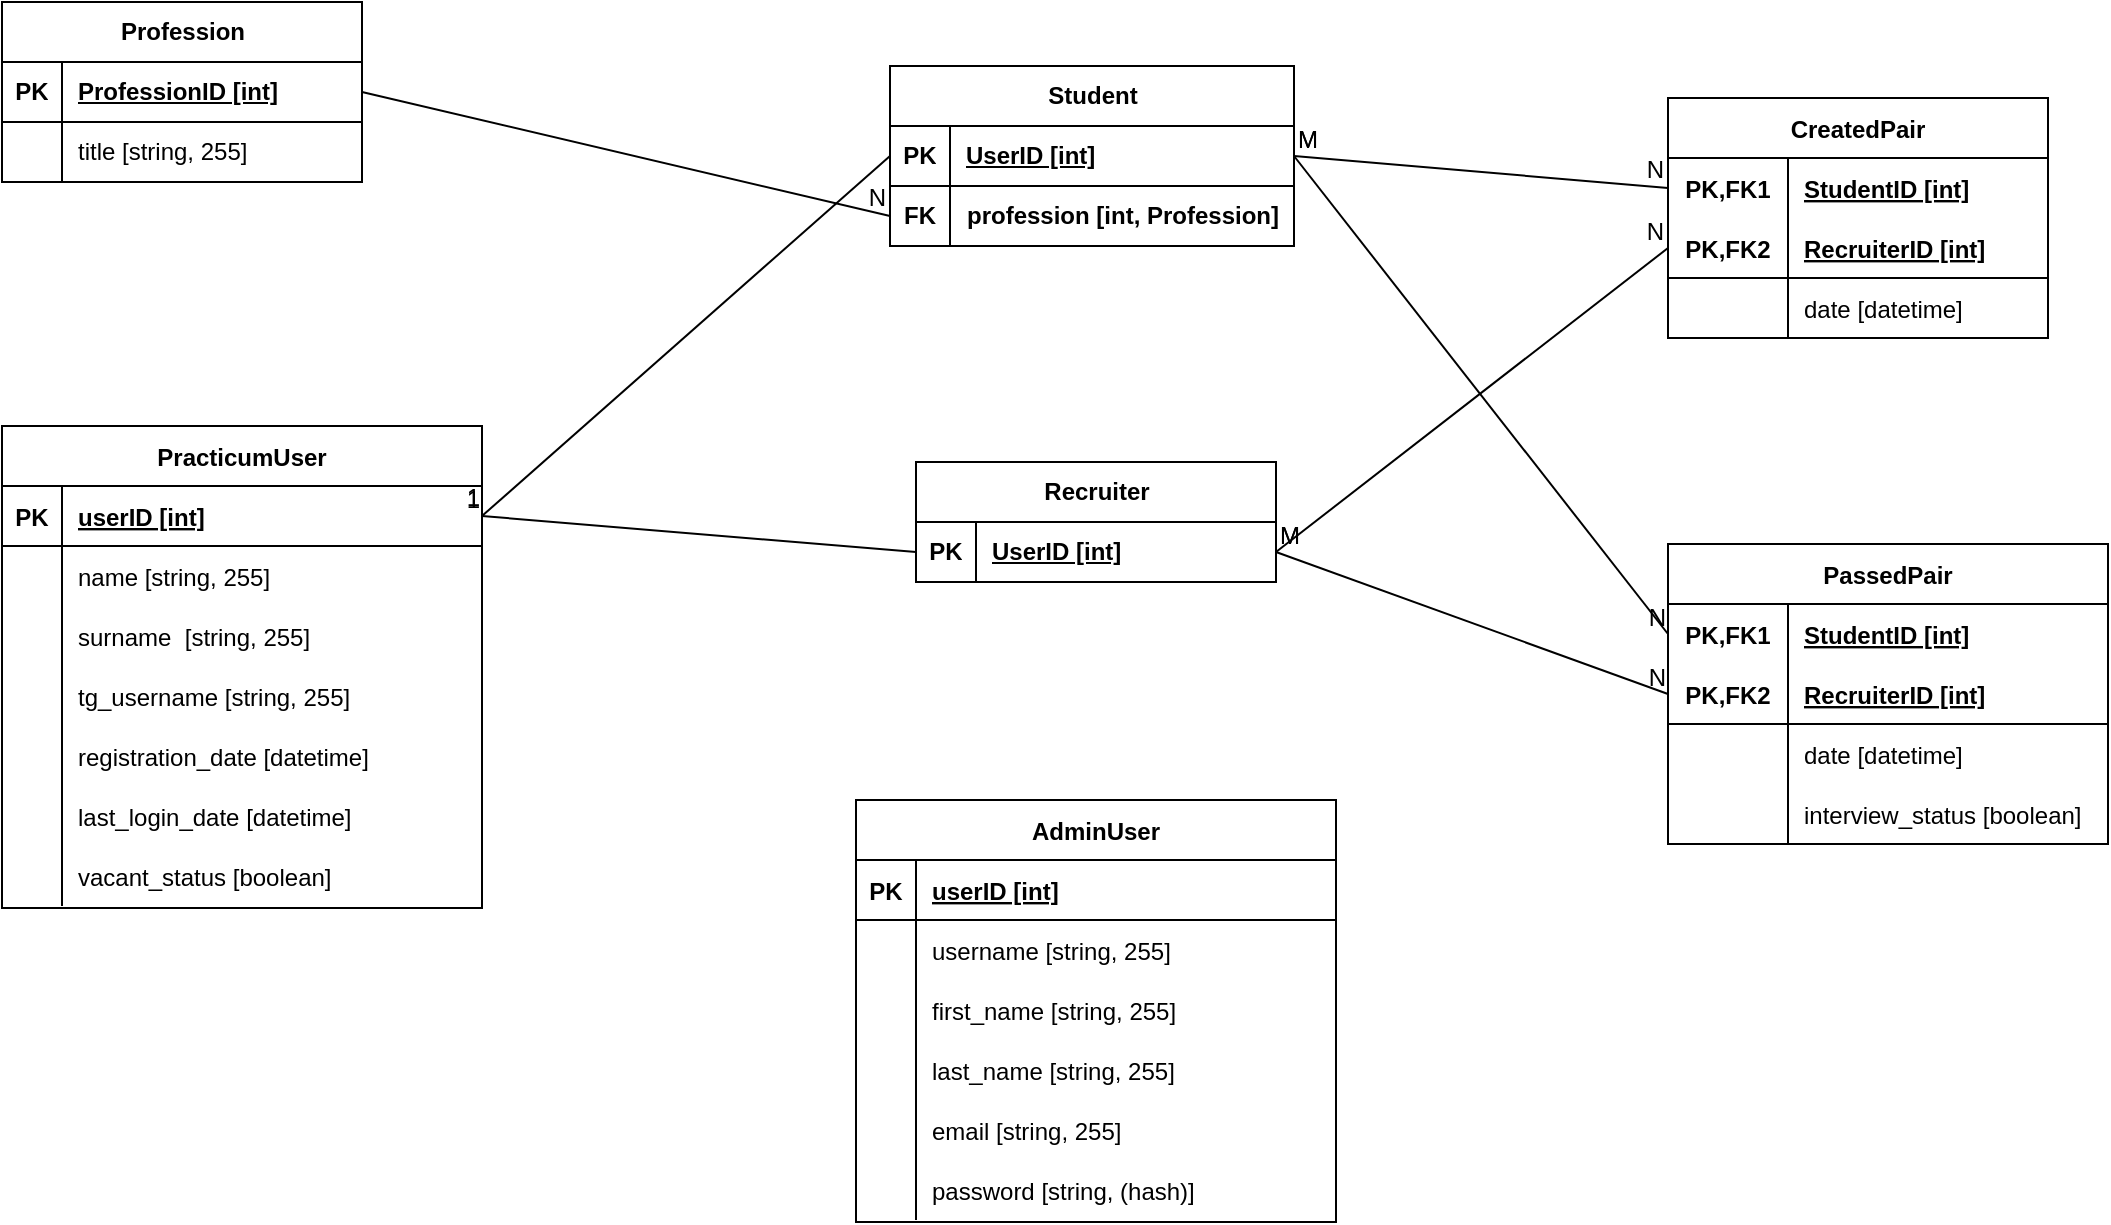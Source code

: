 <mxfile version="21.7.2" type="device">
  <diagram id="mculKDjWNxcwX99uYk2L" name="Страница 1">
    <mxGraphModel dx="1626" dy="791" grid="0" gridSize="10" guides="1" tooltips="1" connect="1" arrows="1" fold="1" page="1" pageScale="1" pageWidth="400000" pageHeight="400000" math="0" shadow="0">
      <root>
        <mxCell id="0" />
        <mxCell id="1" parent="0" />
        <mxCell id="CzE8QsRGte8Shj3lOqac-1" value="PracticumUser" style="shape=table;startSize=30;container=1;collapsible=1;childLayout=tableLayout;fixedRows=1;rowLines=0;fontStyle=1;align=center;resizeLast=1;" parent="1" vertex="1">
          <mxGeometry x="135" y="407" width="240" height="241" as="geometry">
            <mxRectangle x="270" y="170" width="70" height="30" as="alternateBounds" />
          </mxGeometry>
        </mxCell>
        <mxCell id="CzE8QsRGte8Shj3lOqac-2" value="" style="shape=tableRow;horizontal=0;startSize=0;swimlaneHead=0;swimlaneBody=0;fillColor=none;collapsible=0;dropTarget=0;points=[[0,0.5],[1,0.5]];portConstraint=eastwest;top=0;left=0;right=0;bottom=1;" parent="CzE8QsRGte8Shj3lOqac-1" vertex="1">
          <mxGeometry y="30" width="240" height="30" as="geometry" />
        </mxCell>
        <mxCell id="CzE8QsRGte8Shj3lOqac-3" value="PK" style="shape=partialRectangle;connectable=0;fillColor=none;top=0;left=0;bottom=0;right=0;fontStyle=1;overflow=hidden;" parent="CzE8QsRGte8Shj3lOqac-2" vertex="1">
          <mxGeometry width="30" height="30" as="geometry">
            <mxRectangle width="30" height="30" as="alternateBounds" />
          </mxGeometry>
        </mxCell>
        <mxCell id="CzE8QsRGte8Shj3lOqac-4" value="userID [int]" style="shape=partialRectangle;connectable=0;fillColor=none;top=0;left=0;bottom=0;right=0;align=left;spacingLeft=6;fontStyle=5;overflow=hidden;" parent="CzE8QsRGte8Shj3lOqac-2" vertex="1">
          <mxGeometry x="30" width="210" height="30" as="geometry">
            <mxRectangle width="210" height="30" as="alternateBounds" />
          </mxGeometry>
        </mxCell>
        <mxCell id="CzE8QsRGte8Shj3lOqac-8" value="" style="shape=tableRow;horizontal=0;startSize=0;swimlaneHead=0;swimlaneBody=0;fillColor=none;collapsible=0;dropTarget=0;points=[[0,0.5],[1,0.5]];portConstraint=eastwest;top=0;left=0;right=0;bottom=0;" parent="CzE8QsRGte8Shj3lOqac-1" vertex="1">
          <mxGeometry y="60" width="240" height="30" as="geometry" />
        </mxCell>
        <mxCell id="CzE8QsRGte8Shj3lOqac-9" value="" style="shape=partialRectangle;connectable=0;fillColor=none;top=0;left=0;bottom=0;right=0;editable=1;overflow=hidden;" parent="CzE8QsRGte8Shj3lOqac-8" vertex="1">
          <mxGeometry width="30" height="30" as="geometry">
            <mxRectangle width="30" height="30" as="alternateBounds" />
          </mxGeometry>
        </mxCell>
        <mxCell id="CzE8QsRGte8Shj3lOqac-10" value="name [string, 255]" style="shape=partialRectangle;connectable=0;fillColor=none;top=0;left=0;bottom=0;right=0;align=left;spacingLeft=6;overflow=hidden;" parent="CzE8QsRGte8Shj3lOqac-8" vertex="1">
          <mxGeometry x="30" width="210" height="30" as="geometry">
            <mxRectangle width="210" height="30" as="alternateBounds" />
          </mxGeometry>
        </mxCell>
        <mxCell id="CzE8QsRGte8Shj3lOqac-11" value="" style="shape=tableRow;horizontal=0;startSize=0;swimlaneHead=0;swimlaneBody=0;fillColor=none;collapsible=0;dropTarget=0;points=[[0,0.5],[1,0.5]];portConstraint=eastwest;top=0;left=0;right=0;bottom=0;" parent="CzE8QsRGte8Shj3lOqac-1" vertex="1">
          <mxGeometry y="90" width="240" height="30" as="geometry" />
        </mxCell>
        <mxCell id="CzE8QsRGte8Shj3lOqac-12" value="" style="shape=partialRectangle;connectable=0;fillColor=none;top=0;left=0;bottom=0;right=0;editable=1;overflow=hidden;" parent="CzE8QsRGte8Shj3lOqac-11" vertex="1">
          <mxGeometry width="30" height="30" as="geometry">
            <mxRectangle width="30" height="30" as="alternateBounds" />
          </mxGeometry>
        </mxCell>
        <mxCell id="CzE8QsRGte8Shj3lOqac-13" value="surname  [string, 255]" style="shape=partialRectangle;connectable=0;fillColor=none;top=0;left=0;bottom=0;right=0;align=left;spacingLeft=6;overflow=hidden;" parent="CzE8QsRGte8Shj3lOqac-11" vertex="1">
          <mxGeometry x="30" width="210" height="30" as="geometry">
            <mxRectangle width="210" height="30" as="alternateBounds" />
          </mxGeometry>
        </mxCell>
        <mxCell id="CzE8QsRGte8Shj3lOqac-32" value="" style="shape=tableRow;horizontal=0;startSize=0;swimlaneHead=0;swimlaneBody=0;fillColor=none;collapsible=0;dropTarget=0;points=[[0,0.5],[1,0.5]];portConstraint=eastwest;top=0;left=0;right=0;bottom=0;" parent="CzE8QsRGte8Shj3lOqac-1" vertex="1">
          <mxGeometry y="120" width="240" height="30" as="geometry" />
        </mxCell>
        <mxCell id="CzE8QsRGte8Shj3lOqac-33" value="" style="shape=partialRectangle;connectable=0;fillColor=none;top=0;left=0;bottom=0;right=0;editable=1;overflow=hidden;" parent="CzE8QsRGte8Shj3lOqac-32" vertex="1">
          <mxGeometry width="30" height="30" as="geometry">
            <mxRectangle width="30" height="30" as="alternateBounds" />
          </mxGeometry>
        </mxCell>
        <mxCell id="CzE8QsRGte8Shj3lOqac-34" value="tg_username [string, 255]" style="shape=partialRectangle;connectable=0;fillColor=none;top=0;left=0;bottom=0;right=0;align=left;spacingLeft=6;overflow=hidden;" parent="CzE8QsRGte8Shj3lOqac-32" vertex="1">
          <mxGeometry x="30" width="210" height="30" as="geometry">
            <mxRectangle width="210" height="30" as="alternateBounds" />
          </mxGeometry>
        </mxCell>
        <mxCell id="CzE8QsRGte8Shj3lOqac-35" value="" style="shape=tableRow;horizontal=0;startSize=0;swimlaneHead=0;swimlaneBody=0;fillColor=none;collapsible=0;dropTarget=0;points=[[0,0.5],[1,0.5]];portConstraint=eastwest;top=0;left=0;right=0;bottom=0;" parent="CzE8QsRGte8Shj3lOqac-1" vertex="1">
          <mxGeometry y="150" width="240" height="30" as="geometry" />
        </mxCell>
        <mxCell id="CzE8QsRGte8Shj3lOqac-36" value="" style="shape=partialRectangle;connectable=0;fillColor=none;top=0;left=0;bottom=0;right=0;editable=1;overflow=hidden;" parent="CzE8QsRGte8Shj3lOqac-35" vertex="1">
          <mxGeometry width="30" height="30" as="geometry">
            <mxRectangle width="30" height="30" as="alternateBounds" />
          </mxGeometry>
        </mxCell>
        <mxCell id="CzE8QsRGte8Shj3lOqac-37" value="registration_date [datetime]" style="shape=partialRectangle;connectable=0;fillColor=none;top=0;left=0;bottom=0;right=0;align=left;spacingLeft=6;overflow=hidden;" parent="CzE8QsRGte8Shj3lOqac-35" vertex="1">
          <mxGeometry x="30" width="210" height="30" as="geometry">
            <mxRectangle width="210" height="30" as="alternateBounds" />
          </mxGeometry>
        </mxCell>
        <mxCell id="2kjwmSUVlxlNV21aNKd8-40" value="" style="shape=tableRow;horizontal=0;startSize=0;swimlaneHead=0;swimlaneBody=0;fillColor=none;collapsible=0;dropTarget=0;points=[[0,0.5],[1,0.5]];portConstraint=eastwest;top=0;left=0;right=0;bottom=0;" parent="CzE8QsRGte8Shj3lOqac-1" vertex="1">
          <mxGeometry y="180" width="240" height="30" as="geometry" />
        </mxCell>
        <mxCell id="2kjwmSUVlxlNV21aNKd8-41" value="" style="shape=partialRectangle;connectable=0;fillColor=none;top=0;left=0;bottom=0;right=0;editable=1;overflow=hidden;" parent="2kjwmSUVlxlNV21aNKd8-40" vertex="1">
          <mxGeometry width="30" height="30" as="geometry">
            <mxRectangle width="30" height="30" as="alternateBounds" />
          </mxGeometry>
        </mxCell>
        <mxCell id="2kjwmSUVlxlNV21aNKd8-42" value="last_login_date [datetime]" style="shape=partialRectangle;connectable=0;fillColor=none;top=0;left=0;bottom=0;right=0;align=left;spacingLeft=6;overflow=hidden;" parent="2kjwmSUVlxlNV21aNKd8-40" vertex="1">
          <mxGeometry x="30" width="210" height="30" as="geometry">
            <mxRectangle width="210" height="30" as="alternateBounds" />
          </mxGeometry>
        </mxCell>
        <mxCell id="2kjwmSUVlxlNV21aNKd8-37" value="" style="shape=tableRow;horizontal=0;startSize=0;swimlaneHead=0;swimlaneBody=0;fillColor=none;collapsible=0;dropTarget=0;points=[[0,0.5],[1,0.5]];portConstraint=eastwest;top=0;left=0;right=0;bottom=0;" parent="CzE8QsRGte8Shj3lOqac-1" vertex="1">
          <mxGeometry y="210" width="240" height="30" as="geometry" />
        </mxCell>
        <mxCell id="2kjwmSUVlxlNV21aNKd8-38" value="" style="shape=partialRectangle;connectable=0;fillColor=none;top=0;left=0;bottom=0;right=0;editable=1;overflow=hidden;" parent="2kjwmSUVlxlNV21aNKd8-37" vertex="1">
          <mxGeometry width="30" height="30" as="geometry">
            <mxRectangle width="30" height="30" as="alternateBounds" />
          </mxGeometry>
        </mxCell>
        <mxCell id="2kjwmSUVlxlNV21aNKd8-39" value="vacant_status [boolean]" style="shape=partialRectangle;connectable=0;fillColor=none;top=0;left=0;bottom=0;right=0;align=left;spacingLeft=6;overflow=hidden;" parent="2kjwmSUVlxlNV21aNKd8-37" vertex="1">
          <mxGeometry x="30" width="210" height="30" as="geometry">
            <mxRectangle width="210" height="30" as="alternateBounds" />
          </mxGeometry>
        </mxCell>
        <mxCell id="CzE8QsRGte8Shj3lOqac-38" value="CreatedPair" style="shape=table;startSize=30;container=1;collapsible=1;childLayout=tableLayout;fixedRows=1;rowLines=0;fontStyle=1;align=center;resizeLast=1;" parent="1" vertex="1">
          <mxGeometry x="968" y="243" width="190" height="120" as="geometry" />
        </mxCell>
        <mxCell id="CzE8QsRGte8Shj3lOqac-39" value="" style="shape=tableRow;horizontal=0;startSize=0;swimlaneHead=0;swimlaneBody=0;fillColor=none;collapsible=0;dropTarget=0;points=[[0,0.5],[1,0.5]];portConstraint=eastwest;top=0;left=0;right=0;bottom=0;" parent="CzE8QsRGte8Shj3lOqac-38" vertex="1">
          <mxGeometry y="30" width="190" height="30" as="geometry" />
        </mxCell>
        <mxCell id="CzE8QsRGte8Shj3lOqac-40" value="PK,FK1" style="shape=partialRectangle;connectable=0;fillColor=none;top=0;left=0;bottom=0;right=0;fontStyle=1;overflow=hidden;" parent="CzE8QsRGte8Shj3lOqac-39" vertex="1">
          <mxGeometry width="60" height="30" as="geometry">
            <mxRectangle width="60" height="30" as="alternateBounds" />
          </mxGeometry>
        </mxCell>
        <mxCell id="CzE8QsRGte8Shj3lOqac-41" value="StudentID [int]" style="shape=partialRectangle;connectable=0;fillColor=none;top=0;left=0;bottom=0;right=0;align=left;spacingLeft=6;fontStyle=5;overflow=hidden;" parent="CzE8QsRGte8Shj3lOqac-39" vertex="1">
          <mxGeometry x="60" width="130" height="30" as="geometry">
            <mxRectangle width="130" height="30" as="alternateBounds" />
          </mxGeometry>
        </mxCell>
        <mxCell id="CzE8QsRGte8Shj3lOqac-42" value="" style="shape=tableRow;horizontal=0;startSize=0;swimlaneHead=0;swimlaneBody=0;fillColor=none;collapsible=0;dropTarget=0;points=[[0,0.5],[1,0.5]];portConstraint=eastwest;top=0;left=0;right=0;bottom=1;" parent="CzE8QsRGte8Shj3lOqac-38" vertex="1">
          <mxGeometry y="60" width="190" height="30" as="geometry" />
        </mxCell>
        <mxCell id="CzE8QsRGte8Shj3lOqac-43" value="PK,FK2" style="shape=partialRectangle;connectable=0;fillColor=none;top=0;left=0;bottom=0;right=0;fontStyle=1;overflow=hidden;" parent="CzE8QsRGte8Shj3lOqac-42" vertex="1">
          <mxGeometry width="60" height="30" as="geometry">
            <mxRectangle width="60" height="30" as="alternateBounds" />
          </mxGeometry>
        </mxCell>
        <mxCell id="CzE8QsRGte8Shj3lOqac-44" value="RecruiterID [int]" style="shape=partialRectangle;connectable=0;fillColor=none;top=0;left=0;bottom=0;right=0;align=left;spacingLeft=6;fontStyle=5;overflow=hidden;" parent="CzE8QsRGte8Shj3lOqac-42" vertex="1">
          <mxGeometry x="60" width="130" height="30" as="geometry">
            <mxRectangle width="130" height="30" as="alternateBounds" />
          </mxGeometry>
        </mxCell>
        <mxCell id="CzE8QsRGte8Shj3lOqac-45" value="" style="shape=tableRow;horizontal=0;startSize=0;swimlaneHead=0;swimlaneBody=0;fillColor=none;collapsible=0;dropTarget=0;points=[[0,0.5],[1,0.5]];portConstraint=eastwest;top=0;left=0;right=0;bottom=0;" parent="CzE8QsRGte8Shj3lOqac-38" vertex="1">
          <mxGeometry y="90" width="190" height="30" as="geometry" />
        </mxCell>
        <mxCell id="CzE8QsRGte8Shj3lOqac-46" value="" style="shape=partialRectangle;connectable=0;fillColor=none;top=0;left=0;bottom=0;right=0;editable=1;overflow=hidden;" parent="CzE8QsRGte8Shj3lOqac-45" vertex="1">
          <mxGeometry width="60" height="30" as="geometry">
            <mxRectangle width="60" height="30" as="alternateBounds" />
          </mxGeometry>
        </mxCell>
        <mxCell id="CzE8QsRGte8Shj3lOqac-47" value="date [datetime]" style="shape=partialRectangle;connectable=0;fillColor=none;top=0;left=0;bottom=0;right=0;align=left;spacingLeft=6;overflow=hidden;" parent="CzE8QsRGte8Shj3lOqac-45" vertex="1">
          <mxGeometry x="60" width="130" height="30" as="geometry">
            <mxRectangle width="130" height="30" as="alternateBounds" />
          </mxGeometry>
        </mxCell>
        <mxCell id="2kjwmSUVlxlNV21aNKd8-1" value="Recruiter" style="shape=table;startSize=30;container=1;collapsible=1;childLayout=tableLayout;fixedRows=1;rowLines=0;fontStyle=1;align=center;resizeLast=1;html=1;" parent="1" vertex="1">
          <mxGeometry x="592" y="425" width="180" height="60" as="geometry" />
        </mxCell>
        <mxCell id="2kjwmSUVlxlNV21aNKd8-2" value="" style="shape=tableRow;horizontal=0;startSize=0;swimlaneHead=0;swimlaneBody=0;fillColor=none;collapsible=0;dropTarget=0;points=[[0,0.5],[1,0.5]];portConstraint=eastwest;top=0;left=0;right=0;bottom=1;" parent="2kjwmSUVlxlNV21aNKd8-1" vertex="1">
          <mxGeometry y="30" width="180" height="30" as="geometry" />
        </mxCell>
        <mxCell id="2kjwmSUVlxlNV21aNKd8-3" value="PK" style="shape=partialRectangle;connectable=0;fillColor=none;top=0;left=0;bottom=0;right=0;fontStyle=1;overflow=hidden;whiteSpace=wrap;html=1;" parent="2kjwmSUVlxlNV21aNKd8-2" vertex="1">
          <mxGeometry width="30" height="30" as="geometry">
            <mxRectangle width="30" height="30" as="alternateBounds" />
          </mxGeometry>
        </mxCell>
        <mxCell id="2kjwmSUVlxlNV21aNKd8-4" value="UserID [int]" style="shape=partialRectangle;connectable=0;fillColor=none;top=0;left=0;bottom=0;right=0;align=left;spacingLeft=6;fontStyle=5;overflow=hidden;whiteSpace=wrap;html=1;" parent="2kjwmSUVlxlNV21aNKd8-2" vertex="1">
          <mxGeometry x="30" width="150" height="30" as="geometry">
            <mxRectangle width="150" height="30" as="alternateBounds" />
          </mxGeometry>
        </mxCell>
        <mxCell id="2kjwmSUVlxlNV21aNKd8-14" value="Student" style="shape=table;startSize=30;container=1;collapsible=1;childLayout=tableLayout;fixedRows=1;rowLines=0;fontStyle=1;align=center;resizeLast=1;html=1;" parent="1" vertex="1">
          <mxGeometry x="579" y="227" width="202" height="90" as="geometry" />
        </mxCell>
        <mxCell id="2kjwmSUVlxlNV21aNKd8-15" value="" style="shape=tableRow;horizontal=0;startSize=0;swimlaneHead=0;swimlaneBody=0;fillColor=none;collapsible=0;dropTarget=0;points=[[0,0.5],[1,0.5]];portConstraint=eastwest;top=0;left=0;right=0;bottom=1;" parent="2kjwmSUVlxlNV21aNKd8-14" vertex="1">
          <mxGeometry y="30" width="202" height="30" as="geometry" />
        </mxCell>
        <mxCell id="2kjwmSUVlxlNV21aNKd8-16" value="PK" style="shape=partialRectangle;connectable=0;fillColor=none;top=0;left=0;bottom=0;right=0;fontStyle=1;overflow=hidden;whiteSpace=wrap;html=1;" parent="2kjwmSUVlxlNV21aNKd8-15" vertex="1">
          <mxGeometry width="30" height="30" as="geometry">
            <mxRectangle width="30" height="30" as="alternateBounds" />
          </mxGeometry>
        </mxCell>
        <mxCell id="2kjwmSUVlxlNV21aNKd8-17" value="UserID [int]" style="shape=partialRectangle;connectable=0;fillColor=none;top=0;left=0;bottom=0;right=0;align=left;spacingLeft=6;fontStyle=5;overflow=hidden;whiteSpace=wrap;html=1;" parent="2kjwmSUVlxlNV21aNKd8-15" vertex="1">
          <mxGeometry x="30" width="172" height="30" as="geometry">
            <mxRectangle width="172" height="30" as="alternateBounds" />
          </mxGeometry>
        </mxCell>
        <mxCell id="sqCNQ7C6zreJnJRteWXT-55" value="" style="shape=tableRow;horizontal=0;startSize=0;swimlaneHead=0;swimlaneBody=0;fillColor=none;collapsible=0;dropTarget=0;points=[[0,0.5],[1,0.5]];portConstraint=eastwest;top=0;left=0;right=0;bottom=1;" vertex="1" parent="2kjwmSUVlxlNV21aNKd8-14">
          <mxGeometry y="60" width="202" height="30" as="geometry" />
        </mxCell>
        <mxCell id="sqCNQ7C6zreJnJRteWXT-56" value="FK" style="shape=partialRectangle;connectable=0;fillColor=none;top=0;left=0;bottom=0;right=0;fontStyle=1;overflow=hidden;whiteSpace=wrap;html=1;" vertex="1" parent="sqCNQ7C6zreJnJRteWXT-55">
          <mxGeometry width="30" height="30" as="geometry">
            <mxRectangle width="30" height="30" as="alternateBounds" />
          </mxGeometry>
        </mxCell>
        <mxCell id="sqCNQ7C6zreJnJRteWXT-57" value="profession [int, Profession]" style="shape=table;startSize=30;container=1;collapsible=1;childLayout=tableLayout;fixedRows=1;rowLines=0;fontStyle=1;align=center;resizeLast=1;html=1;" vertex="1" parent="sqCNQ7C6zreJnJRteWXT-55">
          <mxGeometry x="30" width="172" height="30" as="geometry">
            <mxRectangle width="172" height="30" as="alternateBounds" />
          </mxGeometry>
        </mxCell>
        <mxCell id="2kjwmSUVlxlNV21aNKd8-25" value="Profession" style="shape=table;startSize=30;container=1;collapsible=1;childLayout=tableLayout;fixedRows=1;rowLines=0;fontStyle=1;align=center;resizeLast=1;html=1;" parent="1" vertex="1">
          <mxGeometry x="135" y="195" width="180" height="90" as="geometry" />
        </mxCell>
        <mxCell id="2kjwmSUVlxlNV21aNKd8-26" value="" style="shape=tableRow;horizontal=0;startSize=0;swimlaneHead=0;swimlaneBody=0;fillColor=none;collapsible=0;dropTarget=0;points=[[0,0.5],[1,0.5]];portConstraint=eastwest;top=0;left=0;right=0;bottom=1;" parent="2kjwmSUVlxlNV21aNKd8-25" vertex="1">
          <mxGeometry y="30" width="180" height="30" as="geometry" />
        </mxCell>
        <mxCell id="2kjwmSUVlxlNV21aNKd8-27" value="PK" style="shape=partialRectangle;connectable=0;fillColor=none;top=0;left=0;bottom=0;right=0;fontStyle=1;overflow=hidden;whiteSpace=wrap;html=1;" parent="2kjwmSUVlxlNV21aNKd8-26" vertex="1">
          <mxGeometry width="30" height="30" as="geometry">
            <mxRectangle width="30" height="30" as="alternateBounds" />
          </mxGeometry>
        </mxCell>
        <mxCell id="2kjwmSUVlxlNV21aNKd8-28" value="ProfessionID [int]" style="shape=partialRectangle;connectable=0;fillColor=none;top=0;left=0;bottom=0;right=0;align=left;spacingLeft=6;fontStyle=5;overflow=hidden;whiteSpace=wrap;html=1;" parent="2kjwmSUVlxlNV21aNKd8-26" vertex="1">
          <mxGeometry x="30" width="150" height="30" as="geometry">
            <mxRectangle width="150" height="30" as="alternateBounds" />
          </mxGeometry>
        </mxCell>
        <mxCell id="2kjwmSUVlxlNV21aNKd8-29" value="" style="shape=tableRow;horizontal=0;startSize=0;swimlaneHead=0;swimlaneBody=0;fillColor=none;collapsible=0;dropTarget=0;points=[[0,0.5],[1,0.5]];portConstraint=eastwest;top=0;left=0;right=0;bottom=0;" parent="2kjwmSUVlxlNV21aNKd8-25" vertex="1">
          <mxGeometry y="60" width="180" height="30" as="geometry" />
        </mxCell>
        <mxCell id="2kjwmSUVlxlNV21aNKd8-30" value="" style="shape=partialRectangle;connectable=0;fillColor=none;top=0;left=0;bottom=0;right=0;editable=1;overflow=hidden;whiteSpace=wrap;html=1;" parent="2kjwmSUVlxlNV21aNKd8-29" vertex="1">
          <mxGeometry width="30" height="30" as="geometry">
            <mxRectangle width="30" height="30" as="alternateBounds" />
          </mxGeometry>
        </mxCell>
        <mxCell id="2kjwmSUVlxlNV21aNKd8-31" value="title [string, 255]" style="shape=partialRectangle;connectable=0;fillColor=none;top=0;left=0;bottom=0;right=0;align=left;spacingLeft=6;overflow=hidden;whiteSpace=wrap;html=1;" parent="2kjwmSUVlxlNV21aNKd8-29" vertex="1">
          <mxGeometry x="30" width="150" height="30" as="geometry">
            <mxRectangle width="150" height="30" as="alternateBounds" />
          </mxGeometry>
        </mxCell>
        <mxCell id="2kjwmSUVlxlNV21aNKd8-32" value="" style="endArrow=none;html=1;rounded=0;exitX=1;exitY=0.5;exitDx=0;exitDy=0;entryX=0;entryY=0.5;entryDx=0;entryDy=0;" parent="1" source="2kjwmSUVlxlNV21aNKd8-26" target="sqCNQ7C6zreJnJRteWXT-55" edge="1">
          <mxGeometry relative="1" as="geometry">
            <mxPoint x="160" y="154" as="sourcePoint" />
            <mxPoint x="320" y="154" as="targetPoint" />
          </mxGeometry>
        </mxCell>
        <mxCell id="2kjwmSUVlxlNV21aNKd8-33" value="N" style="resizable=0;html=1;whiteSpace=wrap;align=right;verticalAlign=bottom;" parent="2kjwmSUVlxlNV21aNKd8-32" connectable="0" vertex="1">
          <mxGeometry x="1" relative="1" as="geometry" />
        </mxCell>
        <mxCell id="2kjwmSUVlxlNV21aNKd8-43" value="PassedPair" style="shape=table;startSize=30;container=1;collapsible=1;childLayout=tableLayout;fixedRows=1;rowLines=0;fontStyle=1;align=center;resizeLast=1;" parent="1" vertex="1">
          <mxGeometry x="968" y="466" width="220" height="150" as="geometry" />
        </mxCell>
        <mxCell id="2kjwmSUVlxlNV21aNKd8-44" value="" style="shape=tableRow;horizontal=0;startSize=0;swimlaneHead=0;swimlaneBody=0;fillColor=none;collapsible=0;dropTarget=0;points=[[0,0.5],[1,0.5]];portConstraint=eastwest;top=0;left=0;right=0;bottom=0;" parent="2kjwmSUVlxlNV21aNKd8-43" vertex="1">
          <mxGeometry y="30" width="220" height="30" as="geometry" />
        </mxCell>
        <mxCell id="2kjwmSUVlxlNV21aNKd8-45" value="PK,FK1" style="shape=partialRectangle;connectable=0;fillColor=none;top=0;left=0;bottom=0;right=0;fontStyle=1;overflow=hidden;" parent="2kjwmSUVlxlNV21aNKd8-44" vertex="1">
          <mxGeometry width="60" height="30" as="geometry">
            <mxRectangle width="60" height="30" as="alternateBounds" />
          </mxGeometry>
        </mxCell>
        <mxCell id="2kjwmSUVlxlNV21aNKd8-46" value="StudentID [int]" style="shape=partialRectangle;connectable=0;fillColor=none;top=0;left=0;bottom=0;right=0;align=left;spacingLeft=6;fontStyle=5;overflow=hidden;" parent="2kjwmSUVlxlNV21aNKd8-44" vertex="1">
          <mxGeometry x="60" width="160" height="30" as="geometry">
            <mxRectangle width="160" height="30" as="alternateBounds" />
          </mxGeometry>
        </mxCell>
        <mxCell id="2kjwmSUVlxlNV21aNKd8-47" value="" style="shape=tableRow;horizontal=0;startSize=0;swimlaneHead=0;swimlaneBody=0;fillColor=none;collapsible=0;dropTarget=0;points=[[0,0.5],[1,0.5]];portConstraint=eastwest;top=0;left=0;right=0;bottom=1;" parent="2kjwmSUVlxlNV21aNKd8-43" vertex="1">
          <mxGeometry y="60" width="220" height="30" as="geometry" />
        </mxCell>
        <mxCell id="2kjwmSUVlxlNV21aNKd8-48" value="PK,FK2" style="shape=partialRectangle;connectable=0;fillColor=none;top=0;left=0;bottom=0;right=0;fontStyle=1;overflow=hidden;" parent="2kjwmSUVlxlNV21aNKd8-47" vertex="1">
          <mxGeometry width="60" height="30" as="geometry">
            <mxRectangle width="60" height="30" as="alternateBounds" />
          </mxGeometry>
        </mxCell>
        <mxCell id="2kjwmSUVlxlNV21aNKd8-49" value="RecruiterID [int]" style="shape=partialRectangle;connectable=0;fillColor=none;top=0;left=0;bottom=0;right=0;align=left;spacingLeft=6;fontStyle=5;overflow=hidden;" parent="2kjwmSUVlxlNV21aNKd8-47" vertex="1">
          <mxGeometry x="60" width="160" height="30" as="geometry">
            <mxRectangle width="160" height="30" as="alternateBounds" />
          </mxGeometry>
        </mxCell>
        <mxCell id="2kjwmSUVlxlNV21aNKd8-50" value="" style="shape=tableRow;horizontal=0;startSize=0;swimlaneHead=0;swimlaneBody=0;fillColor=none;collapsible=0;dropTarget=0;points=[[0,0.5],[1,0.5]];portConstraint=eastwest;top=0;left=0;right=0;bottom=0;" parent="2kjwmSUVlxlNV21aNKd8-43" vertex="1">
          <mxGeometry y="90" width="220" height="30" as="geometry" />
        </mxCell>
        <mxCell id="2kjwmSUVlxlNV21aNKd8-51" value="" style="shape=partialRectangle;connectable=0;fillColor=none;top=0;left=0;bottom=0;right=0;editable=1;overflow=hidden;" parent="2kjwmSUVlxlNV21aNKd8-50" vertex="1">
          <mxGeometry width="60" height="30" as="geometry">
            <mxRectangle width="60" height="30" as="alternateBounds" />
          </mxGeometry>
        </mxCell>
        <mxCell id="2kjwmSUVlxlNV21aNKd8-52" value="date [datetime]" style="shape=partialRectangle;connectable=0;fillColor=none;top=0;left=0;bottom=0;right=0;align=left;spacingLeft=6;overflow=hidden;" parent="2kjwmSUVlxlNV21aNKd8-50" vertex="1">
          <mxGeometry x="60" width="160" height="30" as="geometry">
            <mxRectangle width="160" height="30" as="alternateBounds" />
          </mxGeometry>
        </mxCell>
        <mxCell id="2kjwmSUVlxlNV21aNKd8-53" value="" style="shape=tableRow;horizontal=0;startSize=0;swimlaneHead=0;swimlaneBody=0;fillColor=none;collapsible=0;dropTarget=0;points=[[0,0.5],[1,0.5]];portConstraint=eastwest;top=0;left=0;right=0;bottom=0;" parent="2kjwmSUVlxlNV21aNKd8-43" vertex="1">
          <mxGeometry y="120" width="220" height="30" as="geometry" />
        </mxCell>
        <mxCell id="2kjwmSUVlxlNV21aNKd8-54" value="" style="shape=partialRectangle;connectable=0;fillColor=none;top=0;left=0;bottom=0;right=0;editable=1;overflow=hidden;" parent="2kjwmSUVlxlNV21aNKd8-53" vertex="1">
          <mxGeometry width="60" height="30" as="geometry">
            <mxRectangle width="60" height="30" as="alternateBounds" />
          </mxGeometry>
        </mxCell>
        <mxCell id="2kjwmSUVlxlNV21aNKd8-55" value="interview_status [boolean]" style="shape=partialRectangle;connectable=0;fillColor=none;top=0;left=0;bottom=0;right=0;align=left;spacingLeft=6;overflow=hidden;" parent="2kjwmSUVlxlNV21aNKd8-53" vertex="1">
          <mxGeometry x="60" width="160" height="30" as="geometry">
            <mxRectangle width="160" height="30" as="alternateBounds" />
          </mxGeometry>
        </mxCell>
        <mxCell id="sqCNQ7C6zreJnJRteWXT-1" value="" style="endArrow=none;html=1;rounded=0;exitX=0;exitY=0.5;exitDx=0;exitDy=0;entryX=1;entryY=0.5;entryDx=0;entryDy=0;" edge="1" parent="1" source="2kjwmSUVlxlNV21aNKd8-2" target="CzE8QsRGte8Shj3lOqac-2">
          <mxGeometry relative="1" as="geometry">
            <mxPoint x="1064" y="409" as="sourcePoint" />
            <mxPoint x="1224" y="409" as="targetPoint" />
          </mxGeometry>
        </mxCell>
        <mxCell id="sqCNQ7C6zreJnJRteWXT-2" value="1" style="resizable=0;html=1;whiteSpace=wrap;align=right;verticalAlign=bottom;" connectable="0" vertex="1" parent="sqCNQ7C6zreJnJRteWXT-1">
          <mxGeometry x="1" relative="1" as="geometry" />
        </mxCell>
        <mxCell id="sqCNQ7C6zreJnJRteWXT-3" value="" style="endArrow=none;html=1;rounded=0;entryX=1;entryY=0.5;entryDx=0;entryDy=0;exitX=0;exitY=0.5;exitDx=0;exitDy=0;" edge="1" parent="1" source="2kjwmSUVlxlNV21aNKd8-15" target="CzE8QsRGte8Shj3lOqac-2">
          <mxGeometry relative="1" as="geometry">
            <mxPoint x="541" y="591" as="sourcePoint" />
            <mxPoint x="466" y="344" as="targetPoint" />
          </mxGeometry>
        </mxCell>
        <mxCell id="sqCNQ7C6zreJnJRteWXT-4" value="1" style="resizable=0;html=1;whiteSpace=wrap;align=right;verticalAlign=bottom;" connectable="0" vertex="1" parent="sqCNQ7C6zreJnJRteWXT-3">
          <mxGeometry x="1" relative="1" as="geometry" />
        </mxCell>
        <mxCell id="sqCNQ7C6zreJnJRteWXT-5" value="" style="endArrow=none;html=1;rounded=0;exitX=1;exitY=0.5;exitDx=0;exitDy=0;entryX=0;entryY=0.5;entryDx=0;entryDy=0;" edge="1" parent="1" source="2kjwmSUVlxlNV21aNKd8-15" target="2kjwmSUVlxlNV21aNKd8-44">
          <mxGeometry relative="1" as="geometry">
            <mxPoint x="1064" y="409" as="sourcePoint" />
            <mxPoint x="1224" y="409" as="targetPoint" />
          </mxGeometry>
        </mxCell>
        <mxCell id="sqCNQ7C6zreJnJRteWXT-6" value="M" style="resizable=0;html=1;whiteSpace=wrap;align=left;verticalAlign=bottom;" connectable="0" vertex="1" parent="sqCNQ7C6zreJnJRteWXT-5">
          <mxGeometry x="-1" relative="1" as="geometry" />
        </mxCell>
        <mxCell id="sqCNQ7C6zreJnJRteWXT-7" value="N" style="resizable=0;html=1;whiteSpace=wrap;align=right;verticalAlign=bottom;" connectable="0" vertex="1" parent="sqCNQ7C6zreJnJRteWXT-5">
          <mxGeometry x="1" relative="1" as="geometry" />
        </mxCell>
        <mxCell id="sqCNQ7C6zreJnJRteWXT-8" value="" style="endArrow=none;html=1;rounded=0;exitX=1;exitY=0.5;exitDx=0;exitDy=0;entryX=0;entryY=0.5;entryDx=0;entryDy=0;" edge="1" parent="1" source="2kjwmSUVlxlNV21aNKd8-15" target="CzE8QsRGte8Shj3lOqac-39">
          <mxGeometry relative="1" as="geometry">
            <mxPoint x="779" y="521" as="sourcePoint" />
            <mxPoint x="978" y="521" as="targetPoint" />
          </mxGeometry>
        </mxCell>
        <mxCell id="sqCNQ7C6zreJnJRteWXT-9" value="M" style="resizable=0;html=1;whiteSpace=wrap;align=left;verticalAlign=bottom;" connectable="0" vertex="1" parent="sqCNQ7C6zreJnJRteWXT-8">
          <mxGeometry x="-1" relative="1" as="geometry" />
        </mxCell>
        <mxCell id="sqCNQ7C6zreJnJRteWXT-10" value="N" style="resizable=0;html=1;whiteSpace=wrap;align=right;verticalAlign=bottom;" connectable="0" vertex="1" parent="sqCNQ7C6zreJnJRteWXT-8">
          <mxGeometry x="1" relative="1" as="geometry" />
        </mxCell>
        <mxCell id="sqCNQ7C6zreJnJRteWXT-11" value="" style="endArrow=none;html=1;rounded=0;exitX=1;exitY=0.5;exitDx=0;exitDy=0;entryX=0;entryY=0.5;entryDx=0;entryDy=0;" edge="1" parent="1" source="2kjwmSUVlxlNV21aNKd8-2" target="CzE8QsRGte8Shj3lOqac-42">
          <mxGeometry relative="1" as="geometry">
            <mxPoint x="779" y="521" as="sourcePoint" />
            <mxPoint x="978" y="298" as="targetPoint" />
          </mxGeometry>
        </mxCell>
        <mxCell id="sqCNQ7C6zreJnJRteWXT-12" value="M" style="resizable=0;html=1;whiteSpace=wrap;align=left;verticalAlign=bottom;" connectable="0" vertex="1" parent="sqCNQ7C6zreJnJRteWXT-11">
          <mxGeometry x="-1" relative="1" as="geometry" />
        </mxCell>
        <mxCell id="sqCNQ7C6zreJnJRteWXT-13" value="N" style="resizable=0;html=1;whiteSpace=wrap;align=right;verticalAlign=bottom;" connectable="0" vertex="1" parent="sqCNQ7C6zreJnJRteWXT-11">
          <mxGeometry x="1" relative="1" as="geometry" />
        </mxCell>
        <mxCell id="sqCNQ7C6zreJnJRteWXT-14" value="" style="endArrow=none;html=1;rounded=0;exitX=1;exitY=0.5;exitDx=0;exitDy=0;entryX=0;entryY=0.5;entryDx=0;entryDy=0;" edge="1" parent="1" source="2kjwmSUVlxlNV21aNKd8-2" target="2kjwmSUVlxlNV21aNKd8-47">
          <mxGeometry relative="1" as="geometry">
            <mxPoint x="779" y="268" as="sourcePoint" />
            <mxPoint x="978" y="328" as="targetPoint" />
          </mxGeometry>
        </mxCell>
        <mxCell id="sqCNQ7C6zreJnJRteWXT-15" value="M" style="resizable=0;html=1;whiteSpace=wrap;align=left;verticalAlign=bottom;" connectable="0" vertex="1" parent="sqCNQ7C6zreJnJRteWXT-14">
          <mxGeometry x="-1" relative="1" as="geometry" />
        </mxCell>
        <mxCell id="sqCNQ7C6zreJnJRteWXT-16" value="N" style="resizable=0;html=1;whiteSpace=wrap;align=right;verticalAlign=bottom;" connectable="0" vertex="1" parent="sqCNQ7C6zreJnJRteWXT-14">
          <mxGeometry x="1" relative="1" as="geometry" />
        </mxCell>
        <mxCell id="sqCNQ7C6zreJnJRteWXT-17" value="AdminUser" style="shape=table;startSize=30;container=1;collapsible=1;childLayout=tableLayout;fixedRows=1;rowLines=0;fontStyle=1;align=center;resizeLast=1;" vertex="1" parent="1">
          <mxGeometry x="562" y="594" width="240" height="211" as="geometry">
            <mxRectangle x="270" y="170" width="70" height="30" as="alternateBounds" />
          </mxGeometry>
        </mxCell>
        <mxCell id="sqCNQ7C6zreJnJRteWXT-18" value="" style="shape=tableRow;horizontal=0;startSize=0;swimlaneHead=0;swimlaneBody=0;fillColor=none;collapsible=0;dropTarget=0;points=[[0,0.5],[1,0.5]];portConstraint=eastwest;top=0;left=0;right=0;bottom=1;" vertex="1" parent="sqCNQ7C6zreJnJRteWXT-17">
          <mxGeometry y="30" width="240" height="30" as="geometry" />
        </mxCell>
        <mxCell id="sqCNQ7C6zreJnJRteWXT-19" value="PK" style="shape=partialRectangle;connectable=0;fillColor=none;top=0;left=0;bottom=0;right=0;fontStyle=1;overflow=hidden;" vertex="1" parent="sqCNQ7C6zreJnJRteWXT-18">
          <mxGeometry width="30" height="30" as="geometry">
            <mxRectangle width="30" height="30" as="alternateBounds" />
          </mxGeometry>
        </mxCell>
        <mxCell id="sqCNQ7C6zreJnJRteWXT-20" value="userID [int]" style="shape=partialRectangle;connectable=0;fillColor=none;top=0;left=0;bottom=0;right=0;align=left;spacingLeft=6;fontStyle=5;overflow=hidden;" vertex="1" parent="sqCNQ7C6zreJnJRteWXT-18">
          <mxGeometry x="30" width="210" height="30" as="geometry">
            <mxRectangle width="210" height="30" as="alternateBounds" />
          </mxGeometry>
        </mxCell>
        <mxCell id="sqCNQ7C6zreJnJRteWXT-21" value="" style="shape=tableRow;horizontal=0;startSize=0;swimlaneHead=0;swimlaneBody=0;fillColor=none;collapsible=0;dropTarget=0;points=[[0,0.5],[1,0.5]];portConstraint=eastwest;top=0;left=0;right=0;bottom=0;" vertex="1" parent="sqCNQ7C6zreJnJRteWXT-17">
          <mxGeometry y="60" width="240" height="30" as="geometry" />
        </mxCell>
        <mxCell id="sqCNQ7C6zreJnJRteWXT-22" value="" style="shape=partialRectangle;connectable=0;fillColor=none;top=0;left=0;bottom=0;right=0;editable=1;overflow=hidden;" vertex="1" parent="sqCNQ7C6zreJnJRteWXT-21">
          <mxGeometry width="30" height="30" as="geometry">
            <mxRectangle width="30" height="30" as="alternateBounds" />
          </mxGeometry>
        </mxCell>
        <mxCell id="sqCNQ7C6zreJnJRteWXT-23" value="username [string, 255]" style="shape=partialRectangle;connectable=0;fillColor=none;top=0;left=0;bottom=0;right=0;align=left;spacingLeft=6;overflow=hidden;" vertex="1" parent="sqCNQ7C6zreJnJRteWXT-21">
          <mxGeometry x="30" width="210" height="30" as="geometry">
            <mxRectangle width="210" height="30" as="alternateBounds" />
          </mxGeometry>
        </mxCell>
        <mxCell id="sqCNQ7C6zreJnJRteWXT-39" value="" style="shape=tableRow;horizontal=0;startSize=0;swimlaneHead=0;swimlaneBody=0;fillColor=none;collapsible=0;dropTarget=0;points=[[0,0.5],[1,0.5]];portConstraint=eastwest;top=0;left=0;right=0;bottom=0;" vertex="1" parent="sqCNQ7C6zreJnJRteWXT-17">
          <mxGeometry y="90" width="240" height="30" as="geometry" />
        </mxCell>
        <mxCell id="sqCNQ7C6zreJnJRteWXT-40" value="" style="shape=partialRectangle;connectable=0;fillColor=none;top=0;left=0;bottom=0;right=0;editable=1;overflow=hidden;" vertex="1" parent="sqCNQ7C6zreJnJRteWXT-39">
          <mxGeometry width="30" height="30" as="geometry">
            <mxRectangle width="30" height="30" as="alternateBounds" />
          </mxGeometry>
        </mxCell>
        <mxCell id="sqCNQ7C6zreJnJRteWXT-41" value="first_name [string, 255]" style="shape=partialRectangle;connectable=0;fillColor=none;top=0;left=0;bottom=0;right=0;align=left;spacingLeft=6;overflow=hidden;" vertex="1" parent="sqCNQ7C6zreJnJRteWXT-39">
          <mxGeometry x="30" width="210" height="30" as="geometry">
            <mxRectangle width="210" height="30" as="alternateBounds" />
          </mxGeometry>
        </mxCell>
        <mxCell id="sqCNQ7C6zreJnJRteWXT-24" value="" style="shape=tableRow;horizontal=0;startSize=0;swimlaneHead=0;swimlaneBody=0;fillColor=none;collapsible=0;dropTarget=0;points=[[0,0.5],[1,0.5]];portConstraint=eastwest;top=0;left=0;right=0;bottom=0;" vertex="1" parent="sqCNQ7C6zreJnJRteWXT-17">
          <mxGeometry y="120" width="240" height="30" as="geometry" />
        </mxCell>
        <mxCell id="sqCNQ7C6zreJnJRteWXT-25" value="" style="shape=partialRectangle;connectable=0;fillColor=none;top=0;left=0;bottom=0;right=0;editable=1;overflow=hidden;" vertex="1" parent="sqCNQ7C6zreJnJRteWXT-24">
          <mxGeometry width="30" height="30" as="geometry">
            <mxRectangle width="30" height="30" as="alternateBounds" />
          </mxGeometry>
        </mxCell>
        <mxCell id="sqCNQ7C6zreJnJRteWXT-26" value="last_name [string, 255]" style="shape=partialRectangle;connectable=0;fillColor=none;top=0;left=0;bottom=0;right=0;align=left;spacingLeft=6;overflow=hidden;" vertex="1" parent="sqCNQ7C6zreJnJRteWXT-24">
          <mxGeometry x="30" width="210" height="30" as="geometry">
            <mxRectangle width="210" height="30" as="alternateBounds" />
          </mxGeometry>
        </mxCell>
        <mxCell id="sqCNQ7C6zreJnJRteWXT-27" value="" style="shape=tableRow;horizontal=0;startSize=0;swimlaneHead=0;swimlaneBody=0;fillColor=none;collapsible=0;dropTarget=0;points=[[0,0.5],[1,0.5]];portConstraint=eastwest;top=0;left=0;right=0;bottom=0;" vertex="1" parent="sqCNQ7C6zreJnJRteWXT-17">
          <mxGeometry y="150" width="240" height="30" as="geometry" />
        </mxCell>
        <mxCell id="sqCNQ7C6zreJnJRteWXT-28" value="" style="shape=partialRectangle;connectable=0;fillColor=none;top=0;left=0;bottom=0;right=0;editable=1;overflow=hidden;" vertex="1" parent="sqCNQ7C6zreJnJRteWXT-27">
          <mxGeometry width="30" height="30" as="geometry">
            <mxRectangle width="30" height="30" as="alternateBounds" />
          </mxGeometry>
        </mxCell>
        <mxCell id="sqCNQ7C6zreJnJRteWXT-29" value="email [string, 255]" style="shape=partialRectangle;connectable=0;fillColor=none;top=0;left=0;bottom=0;right=0;align=left;spacingLeft=6;overflow=hidden;" vertex="1" parent="sqCNQ7C6zreJnJRteWXT-27">
          <mxGeometry x="30" width="210" height="30" as="geometry">
            <mxRectangle width="210" height="30" as="alternateBounds" />
          </mxGeometry>
        </mxCell>
        <mxCell id="sqCNQ7C6zreJnJRteWXT-30" value="" style="shape=tableRow;horizontal=0;startSize=0;swimlaneHead=0;swimlaneBody=0;fillColor=none;collapsible=0;dropTarget=0;points=[[0,0.5],[1,0.5]];portConstraint=eastwest;top=0;left=0;right=0;bottom=0;" vertex="1" parent="sqCNQ7C6zreJnJRteWXT-17">
          <mxGeometry y="180" width="240" height="30" as="geometry" />
        </mxCell>
        <mxCell id="sqCNQ7C6zreJnJRteWXT-31" value="" style="shape=partialRectangle;connectable=0;fillColor=none;top=0;left=0;bottom=0;right=0;editable=1;overflow=hidden;" vertex="1" parent="sqCNQ7C6zreJnJRteWXT-30">
          <mxGeometry width="30" height="30" as="geometry">
            <mxRectangle width="30" height="30" as="alternateBounds" />
          </mxGeometry>
        </mxCell>
        <mxCell id="sqCNQ7C6zreJnJRteWXT-32" value="password [string, (hash)]" style="shape=partialRectangle;connectable=0;fillColor=none;top=0;left=0;bottom=0;right=0;align=left;spacingLeft=6;overflow=hidden;" vertex="1" parent="sqCNQ7C6zreJnJRteWXT-30">
          <mxGeometry x="30" width="210" height="30" as="geometry">
            <mxRectangle width="210" height="30" as="alternateBounds" />
          </mxGeometry>
        </mxCell>
      </root>
    </mxGraphModel>
  </diagram>
</mxfile>
